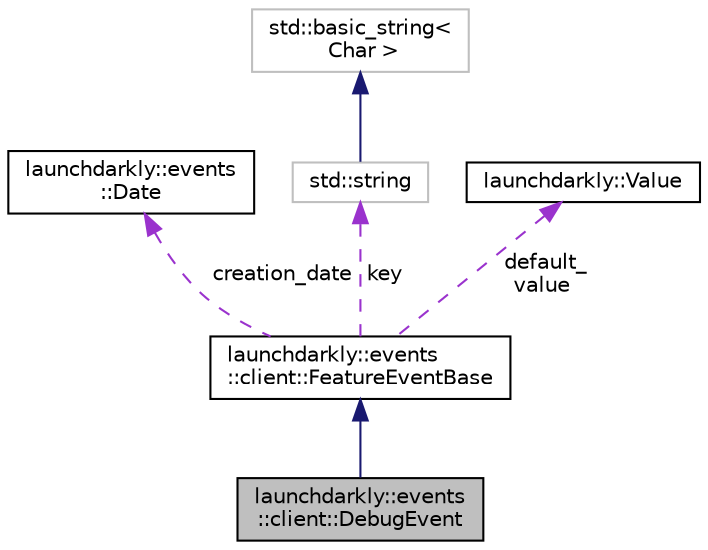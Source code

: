 digraph "launchdarkly::events::client::DebugEvent"
{
 // LATEX_PDF_SIZE
  edge [fontname="Helvetica",fontsize="10",labelfontname="Helvetica",labelfontsize="10"];
  node [fontname="Helvetica",fontsize="10",shape=record];
  Node1 [label="launchdarkly::events\l::client::DebugEvent",height=0.2,width=0.4,color="black", fillcolor="grey75", style="filled", fontcolor="black",tooltip=" "];
  Node2 -> Node1 [dir="back",color="midnightblue",fontsize="10",style="solid"];
  Node2 [label="launchdarkly::events\l::client::FeatureEventBase",height=0.2,width=0.4,color="black", fillcolor="white", style="filled",URL="$structlaunchdarkly_1_1events_1_1client_1_1FeatureEventBase.html",tooltip=" "];
  Node3 -> Node2 [dir="back",color="darkorchid3",fontsize="10",style="dashed",label=" creation_date" ];
  Node3 [label="launchdarkly::events\l::Date",height=0.2,width=0.4,color="black", fillcolor="white", style="filled",URL="$structlaunchdarkly_1_1events_1_1Date.html",tooltip=" "];
  Node4 -> Node2 [dir="back",color="darkorchid3",fontsize="10",style="dashed",label=" key" ];
  Node4 [label="std::string",height=0.2,width=0.4,color="grey75", fillcolor="white", style="filled",tooltip=" "];
  Node5 -> Node4 [dir="back",color="midnightblue",fontsize="10",style="solid"];
  Node5 [label="std::basic_string\<\l Char \>",height=0.2,width=0.4,color="grey75", fillcolor="white", style="filled",tooltip=" "];
  Node6 -> Node2 [dir="back",color="darkorchid3",fontsize="10",style="dashed",label=" default_\nvalue" ];
  Node6 [label="launchdarkly::Value",height=0.2,width=0.4,color="black", fillcolor="white", style="filled",URL="$classlaunchdarkly_1_1Value.html",tooltip=" "];
}
